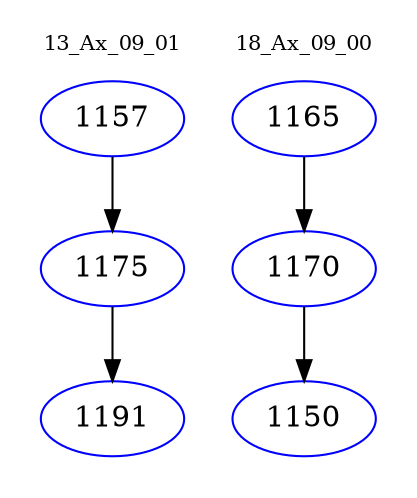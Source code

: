 digraph{
subgraph cluster_0 {
color = white
label = "13_Ax_09_01";
fontsize=10;
T0_1157 [label="1157", color="blue"]
T0_1157 -> T0_1175 [color="black"]
T0_1175 [label="1175", color="blue"]
T0_1175 -> T0_1191 [color="black"]
T0_1191 [label="1191", color="blue"]
}
subgraph cluster_1 {
color = white
label = "18_Ax_09_00";
fontsize=10;
T1_1165 [label="1165", color="blue"]
T1_1165 -> T1_1170 [color="black"]
T1_1170 [label="1170", color="blue"]
T1_1170 -> T1_1150 [color="black"]
T1_1150 [label="1150", color="blue"]
}
}

